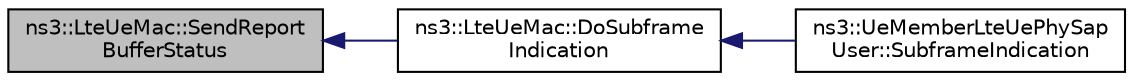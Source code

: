 digraph "ns3::LteUeMac::SendReportBufferStatus"
{
  edge [fontname="Helvetica",fontsize="10",labelfontname="Helvetica",labelfontsize="10"];
  node [fontname="Helvetica",fontsize="10",shape=record];
  rankdir="LR";
  Node1 [label="ns3::LteUeMac::SendReport\lBufferStatus",height=0.2,width=0.4,color="black", fillcolor="grey75", style="filled", fontcolor="black"];
  Node1 -> Node2 [dir="back",color="midnightblue",fontsize="10",style="solid"];
  Node2 [label="ns3::LteUeMac::DoSubframe\lIndication",height=0.2,width=0.4,color="black", fillcolor="white", style="filled",URL="$d2/d26/classns3_1_1LteUeMac.html#a1dee6aa86c7d323a4db1b76bdb94c0b6",tooltip="Forwarded from LteUePhySapUser: trigger the start from a new frame. "];
  Node2 -> Node3 [dir="back",color="midnightblue",fontsize="10",style="solid"];
  Node3 [label="ns3::UeMemberLteUePhySap\lUser::SubframeIndication",height=0.2,width=0.4,color="black", fillcolor="white", style="filled",URL="$dc/d17/classns3_1_1UeMemberLteUePhySapUser.html#a56aa45c70f78a51cf33d825414d37fa5",tooltip="Trigger the start from a new frame (input from Phy layer) "];
}
